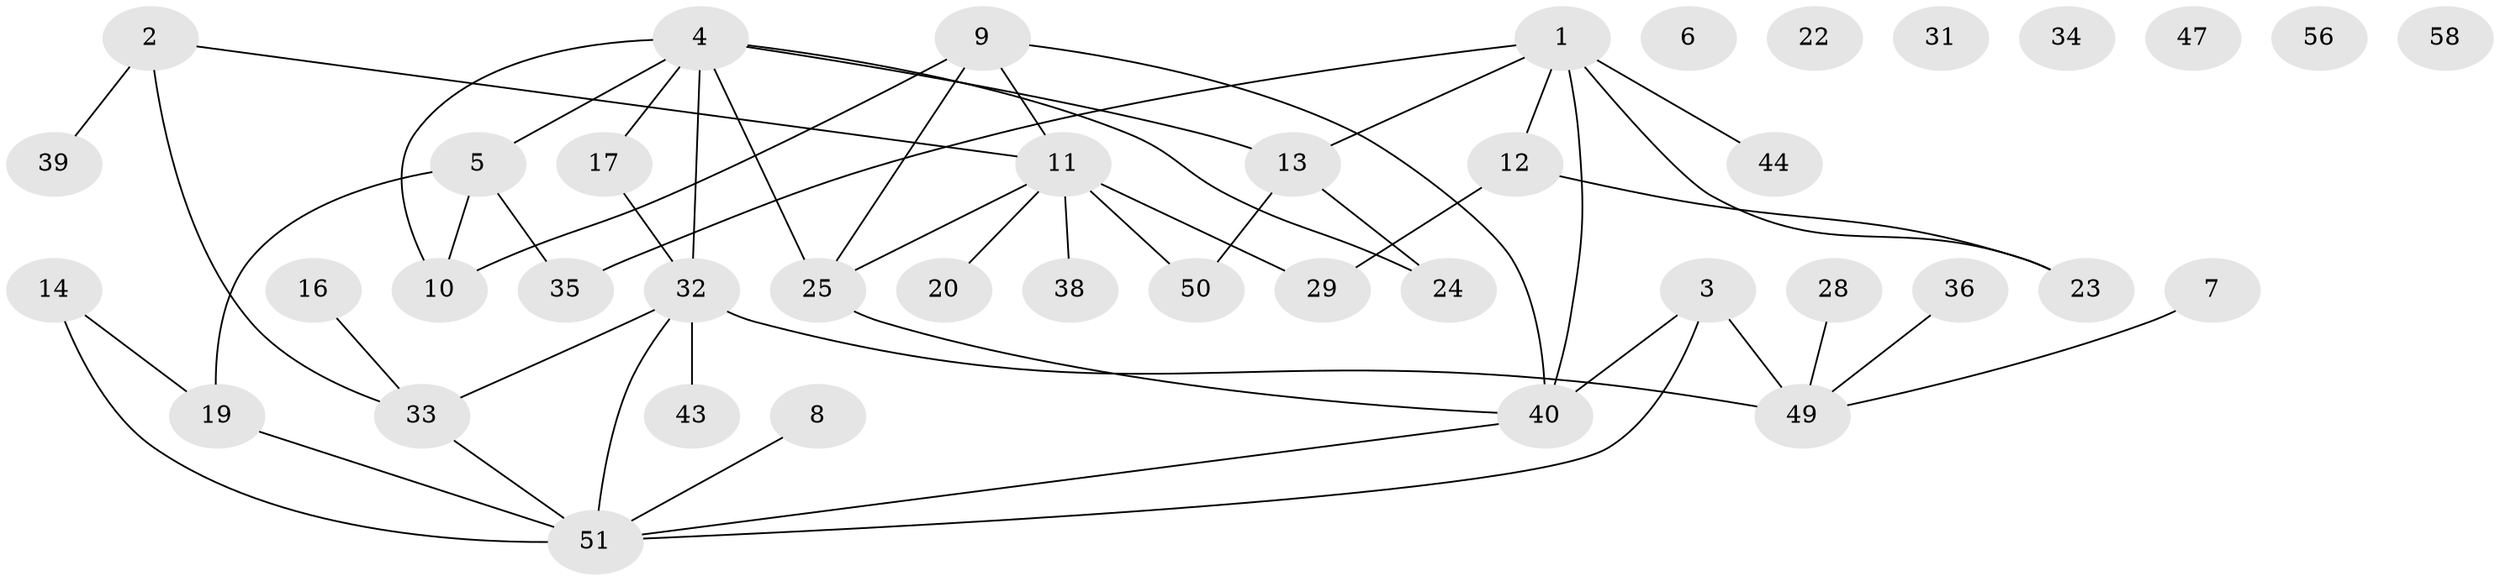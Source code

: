 // original degree distribution, {3: 0.1896551724137931, 8: 0.017241379310344827, 1: 0.2413793103448276, 0: 0.1206896551724138, 2: 0.22413793103448276, 5: 0.06896551724137931, 4: 0.10344827586206896, 7: 0.017241379310344827, 6: 0.017241379310344827}
// Generated by graph-tools (version 1.1) at 2025/41/03/06/25 10:41:20]
// undirected, 41 vertices, 51 edges
graph export_dot {
graph [start="1"]
  node [color=gray90,style=filled];
  1 [super="+27"];
  2;
  3;
  4 [super="+42"];
  5 [super="+37"];
  6;
  7;
  8 [super="+26"];
  9 [super="+41"];
  10;
  11 [super="+21"];
  12 [super="+15"];
  13 [super="+45"];
  14 [super="+18"];
  16;
  17;
  19 [super="+55"];
  20;
  22;
  23;
  24;
  25 [super="+30"];
  28;
  29;
  31;
  32 [super="+54"];
  33 [super="+48"];
  34;
  35;
  36;
  38;
  39;
  40 [super="+46"];
  43;
  44;
  47;
  49 [super="+53"];
  50 [super="+57"];
  51 [super="+52"];
  56;
  58;
  1 -- 13;
  1 -- 44;
  1 -- 35;
  1 -- 23;
  1 -- 12;
  1 -- 40;
  2 -- 39;
  2 -- 11;
  2 -- 33;
  3 -- 40;
  3 -- 49;
  3 -- 51;
  4 -- 10;
  4 -- 13;
  4 -- 17;
  4 -- 24;
  4 -- 25;
  4 -- 32;
  4 -- 5;
  5 -- 35;
  5 -- 19;
  5 -- 10;
  7 -- 49;
  8 -- 51;
  9 -- 10;
  9 -- 11;
  9 -- 25;
  9 -- 40;
  11 -- 29;
  11 -- 38;
  11 -- 25;
  11 -- 20;
  11 -- 50;
  12 -- 29;
  12 -- 23;
  13 -- 24;
  13 -- 50;
  14 -- 51;
  14 -- 19;
  16 -- 33;
  17 -- 32;
  19 -- 51;
  25 -- 40;
  28 -- 49;
  32 -- 49 [weight=2];
  32 -- 51;
  32 -- 43;
  32 -- 33;
  33 -- 51;
  36 -- 49;
  40 -- 51;
}
